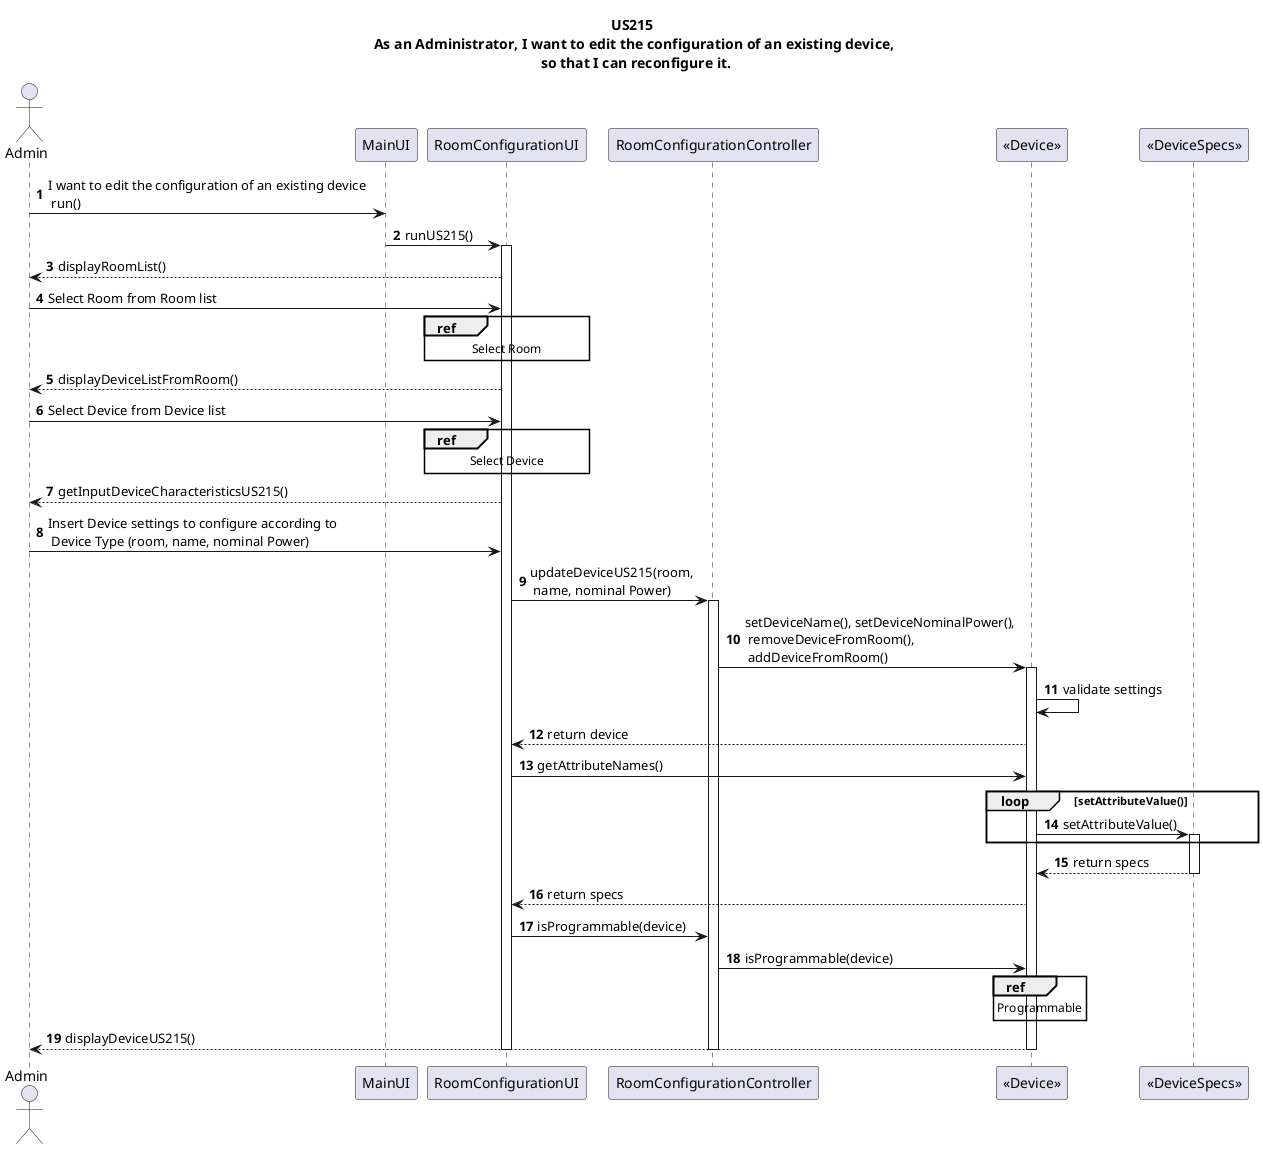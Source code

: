@startuml
title US215 \n As an Administrator, I want to edit the configuration of an existing device, \n so that I can reconfigure it.

autonumber
actor Admin
Admin -> MainUI: I want to edit the configuration of an existing device \n run()
MainUI -> RoomConfigurationUI: runUS215()
activate RoomConfigurationUI

RoomConfigurationUI --> Admin: displayRoomList()
Admin -> RoomConfigurationUI: Select Room from Room list
ref over RoomConfigurationUI
Select Room
end
RoomConfigurationUI --> Admin:displayDeviceListFromRoom()
Admin -> RoomConfigurationUI: Select Device from Device list
ref over RoomConfigurationUI
Select Device
end
RoomConfigurationUI --> Admin: getInputDeviceCharacteristicsUS215()
Admin-> RoomConfigurationUI: Insert Device settings to configure according to \n Device Type (room, name, nominal Power)
RoomConfigurationUI -> RoomConfigurationController: updateDeviceUS215(room, \n name, nominal Power)
activate RoomConfigurationController
RoomConfigurationController -> "<<Device>>": setDeviceName(), setDeviceNominalPower(),\n removeDeviceFromRoom(),\n addDeviceFromRoom()
activate "<<Device>>"
"<<Device>>" -> "<<Device>>": validate settings
"<<Device>>" -->RoomConfigurationUI: return device
RoomConfigurationUI->"<<Device>>":getAttributeNames()
loop setAttributeValue()
"<<Device>>" -> "<<DeviceSpecs>>": setAttributeValue()
activate "<<DeviceSpecs>>"
end
"<<DeviceSpecs>>"-->"<<Device>>":return specs
deactivate "<<DeviceSpecs>>"
"<<Device>>"-->RoomConfigurationUI:return specs
RoomConfigurationUI->RoomConfigurationController: isProgrammable(device)
RoomConfigurationController->"<<Device>>": isProgrammable(device)

ref over "<<Device>>"
Programmable
end
"<<Device>>"--> Admin: displayDeviceUS215()
deactivate RoomConfigurationUI
deactivate RoomConfigurationController
deactivate "<<Device>>"


@enduml